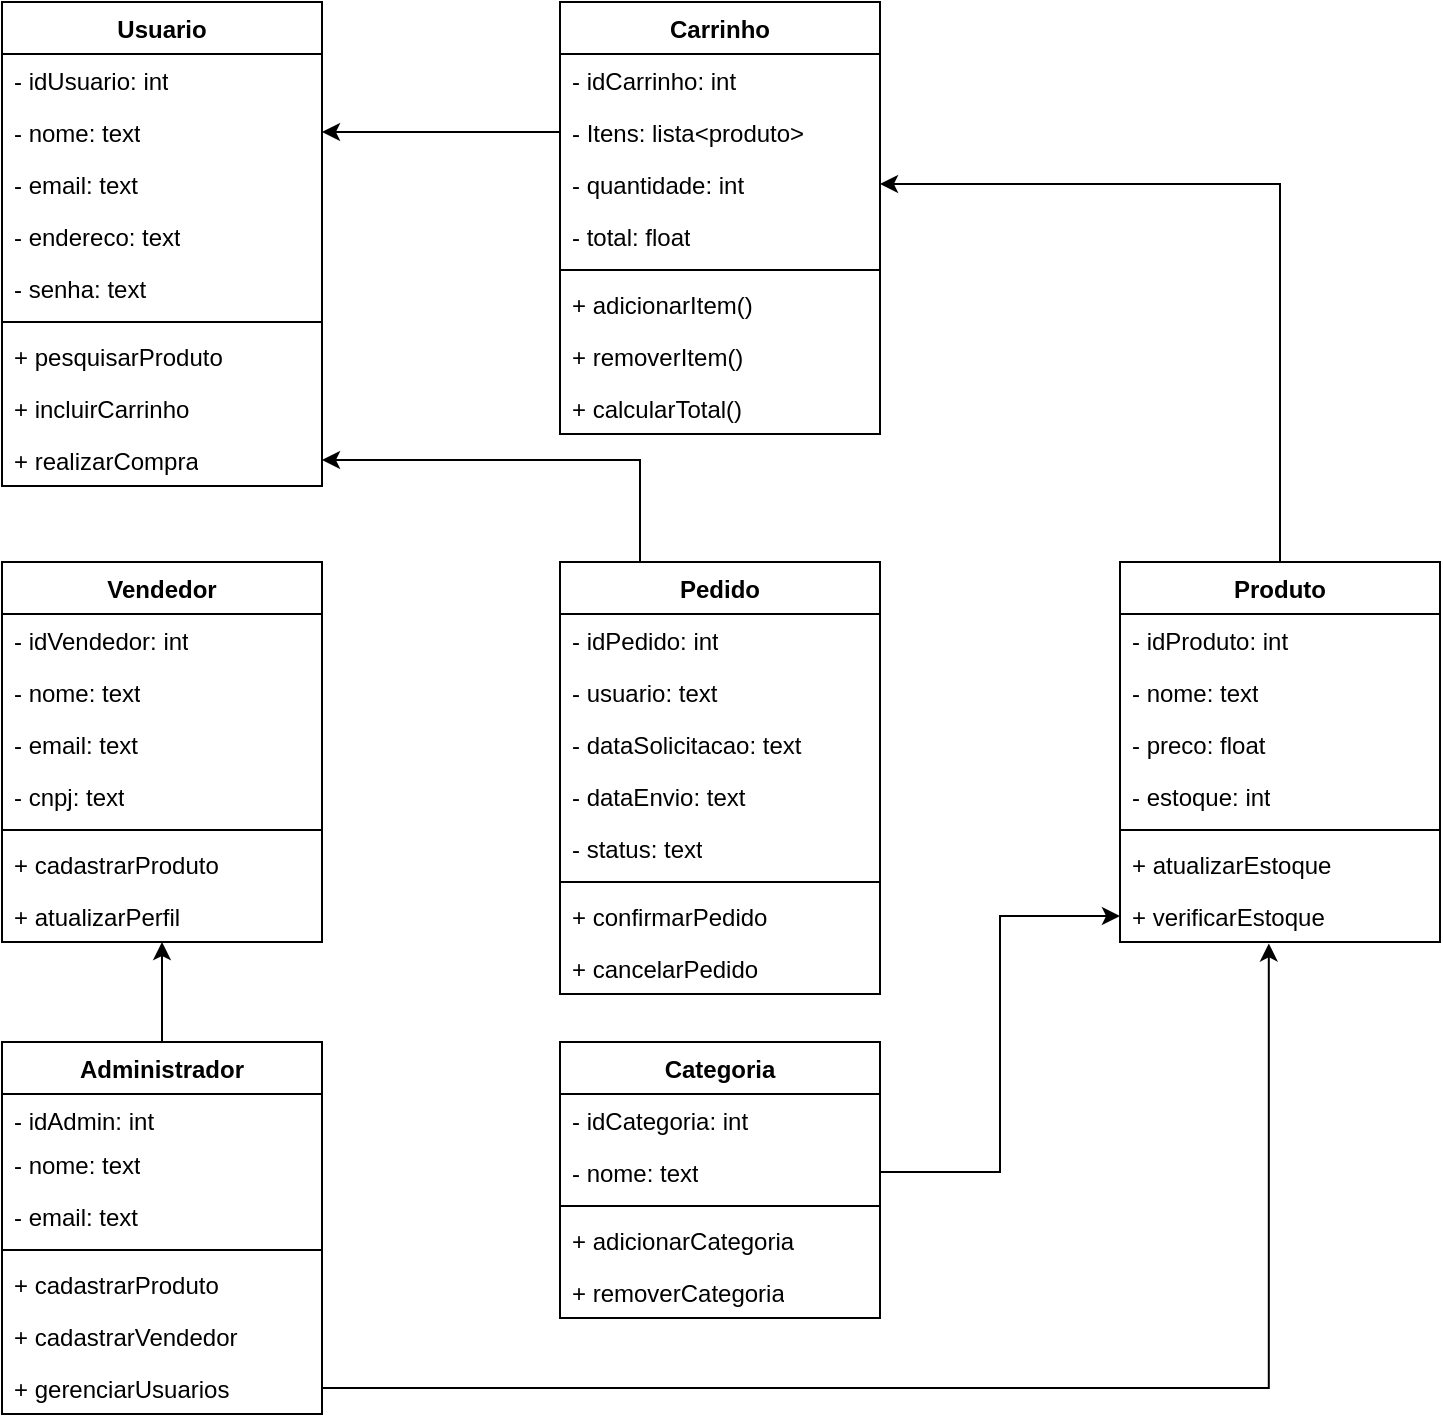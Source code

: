 <mxfile version="26.1.1">
  <diagram id="C5RBs43oDa-KdzZeNtuy" name="Page-1">
    <mxGraphModel dx="1767" dy="654" grid="1" gridSize="10" guides="1" tooltips="1" connect="1" arrows="1" fold="1" page="1" pageScale="1" pageWidth="827" pageHeight="1169" math="0" shadow="0">
      <root>
        <mxCell id="WIyWlLk6GJQsqaUBKTNV-0" />
        <mxCell id="WIyWlLk6GJQsqaUBKTNV-1" parent="WIyWlLk6GJQsqaUBKTNV-0" />
        <mxCell id="o7JjAJMj_yEcqjgKDyZj-0" value="Usuario" style="swimlane;fontStyle=1;align=center;verticalAlign=top;childLayout=stackLayout;horizontal=1;startSize=26;horizontalStack=0;resizeParent=1;resizeParentMax=0;resizeLast=0;collapsible=1;marginBottom=0;whiteSpace=wrap;html=1;" vertex="1" parent="WIyWlLk6GJQsqaUBKTNV-1">
          <mxGeometry x="40" y="40" width="160" height="242" as="geometry" />
        </mxCell>
        <mxCell id="o7JjAJMj_yEcqjgKDyZj-6" value="- idUsuario: int" style="text;strokeColor=none;fillColor=none;align=left;verticalAlign=top;spacingLeft=4;spacingRight=4;overflow=hidden;rotatable=0;points=[[0,0.5],[1,0.5]];portConstraint=eastwest;whiteSpace=wrap;html=1;" vertex="1" parent="o7JjAJMj_yEcqjgKDyZj-0">
          <mxGeometry y="26" width="160" height="26" as="geometry" />
        </mxCell>
        <mxCell id="o7JjAJMj_yEcqjgKDyZj-5" value="- nome: text" style="text;strokeColor=none;fillColor=none;align=left;verticalAlign=top;spacingLeft=4;spacingRight=4;overflow=hidden;rotatable=0;points=[[0,0.5],[1,0.5]];portConstraint=eastwest;whiteSpace=wrap;html=1;" vertex="1" parent="o7JjAJMj_yEcqjgKDyZj-0">
          <mxGeometry y="52" width="160" height="26" as="geometry" />
        </mxCell>
        <mxCell id="o7JjAJMj_yEcqjgKDyZj-80" value="- email: text" style="text;strokeColor=none;fillColor=none;align=left;verticalAlign=top;spacingLeft=4;spacingRight=4;overflow=hidden;rotatable=0;points=[[0,0.5],[1,0.5]];portConstraint=eastwest;whiteSpace=wrap;html=1;" vertex="1" parent="o7JjAJMj_yEcqjgKDyZj-0">
          <mxGeometry y="78" width="160" height="26" as="geometry" />
        </mxCell>
        <mxCell id="o7JjAJMj_yEcqjgKDyZj-4" value="- endereco: text" style="text;strokeColor=none;fillColor=none;align=left;verticalAlign=top;spacingLeft=4;spacingRight=4;overflow=hidden;rotatable=0;points=[[0,0.5],[1,0.5]];portConstraint=eastwest;whiteSpace=wrap;html=1;" vertex="1" parent="o7JjAJMj_yEcqjgKDyZj-0">
          <mxGeometry y="104" width="160" height="26" as="geometry" />
        </mxCell>
        <mxCell id="o7JjAJMj_yEcqjgKDyZj-1" value="- senha: text" style="text;strokeColor=none;fillColor=none;align=left;verticalAlign=top;spacingLeft=4;spacingRight=4;overflow=hidden;rotatable=0;points=[[0,0.5],[1,0.5]];portConstraint=eastwest;whiteSpace=wrap;html=1;" vertex="1" parent="o7JjAJMj_yEcqjgKDyZj-0">
          <mxGeometry y="130" width="160" height="26" as="geometry" />
        </mxCell>
        <mxCell id="o7JjAJMj_yEcqjgKDyZj-2" value="" style="line;strokeWidth=1;fillColor=none;align=left;verticalAlign=middle;spacingTop=-1;spacingLeft=3;spacingRight=3;rotatable=0;labelPosition=right;points=[];portConstraint=eastwest;strokeColor=inherit;" vertex="1" parent="o7JjAJMj_yEcqjgKDyZj-0">
          <mxGeometry y="156" width="160" height="8" as="geometry" />
        </mxCell>
        <mxCell id="o7JjAJMj_yEcqjgKDyZj-8" value="+ pesquisarProduto" style="text;strokeColor=none;fillColor=none;align=left;verticalAlign=top;spacingLeft=4;spacingRight=4;overflow=hidden;rotatable=0;points=[[0,0.5],[1,0.5]];portConstraint=eastwest;whiteSpace=wrap;html=1;" vertex="1" parent="o7JjAJMj_yEcqjgKDyZj-0">
          <mxGeometry y="164" width="160" height="26" as="geometry" />
        </mxCell>
        <mxCell id="o7JjAJMj_yEcqjgKDyZj-7" value="+ incluirCarrinho" style="text;strokeColor=none;fillColor=none;align=left;verticalAlign=top;spacingLeft=4;spacingRight=4;overflow=hidden;rotatable=0;points=[[0,0.5],[1,0.5]];portConstraint=eastwest;whiteSpace=wrap;html=1;" vertex="1" parent="o7JjAJMj_yEcqjgKDyZj-0">
          <mxGeometry y="190" width="160" height="26" as="geometry" />
        </mxCell>
        <mxCell id="o7JjAJMj_yEcqjgKDyZj-3" value="+ realizarCompra" style="text;strokeColor=none;fillColor=none;align=left;verticalAlign=top;spacingLeft=4;spacingRight=4;overflow=hidden;rotatable=0;points=[[0,0.5],[1,0.5]];portConstraint=eastwest;whiteSpace=wrap;html=1;" vertex="1" parent="o7JjAJMj_yEcqjgKDyZj-0">
          <mxGeometry y="216" width="160" height="26" as="geometry" />
        </mxCell>
        <mxCell id="o7JjAJMj_yEcqjgKDyZj-9" value="Carrinho" style="swimlane;fontStyle=1;align=center;verticalAlign=top;childLayout=stackLayout;horizontal=1;startSize=26;horizontalStack=0;resizeParent=1;resizeParentMax=0;resizeLast=0;collapsible=1;marginBottom=0;whiteSpace=wrap;html=1;" vertex="1" parent="WIyWlLk6GJQsqaUBKTNV-1">
          <mxGeometry x="319" y="40" width="160" height="216" as="geometry" />
        </mxCell>
        <mxCell id="o7JjAJMj_yEcqjgKDyZj-10" value="- idCarrinho: int" style="text;strokeColor=none;fillColor=none;align=left;verticalAlign=top;spacingLeft=4;spacingRight=4;overflow=hidden;rotatable=0;points=[[0,0.5],[1,0.5]];portConstraint=eastwest;whiteSpace=wrap;html=1;" vertex="1" parent="o7JjAJMj_yEcqjgKDyZj-9">
          <mxGeometry y="26" width="160" height="26" as="geometry" />
        </mxCell>
        <mxCell id="o7JjAJMj_yEcqjgKDyZj-11" value="- Itens: lista&amp;lt;produto&amp;gt;" style="text;strokeColor=none;fillColor=none;align=left;verticalAlign=top;spacingLeft=4;spacingRight=4;overflow=hidden;rotatable=0;points=[[0,0.5],[1,0.5]];portConstraint=eastwest;whiteSpace=wrap;html=1;" vertex="1" parent="o7JjAJMj_yEcqjgKDyZj-9">
          <mxGeometry y="52" width="160" height="26" as="geometry" />
        </mxCell>
        <mxCell id="o7JjAJMj_yEcqjgKDyZj-82" value="- quantidade: int" style="text;strokeColor=none;fillColor=none;align=left;verticalAlign=top;spacingLeft=4;spacingRight=4;overflow=hidden;rotatable=0;points=[[0,0.5],[1,0.5]];portConstraint=eastwest;whiteSpace=wrap;html=1;" vertex="1" parent="o7JjAJMj_yEcqjgKDyZj-9">
          <mxGeometry y="78" width="160" height="26" as="geometry" />
        </mxCell>
        <mxCell id="o7JjAJMj_yEcqjgKDyZj-12" value="- total: float" style="text;strokeColor=none;fillColor=none;align=left;verticalAlign=top;spacingLeft=4;spacingRight=4;overflow=hidden;rotatable=0;points=[[0,0.5],[1,0.5]];portConstraint=eastwest;whiteSpace=wrap;html=1;" vertex="1" parent="o7JjAJMj_yEcqjgKDyZj-9">
          <mxGeometry y="104" width="160" height="26" as="geometry" />
        </mxCell>
        <mxCell id="o7JjAJMj_yEcqjgKDyZj-14" value="" style="line;strokeWidth=1;fillColor=none;align=left;verticalAlign=middle;spacingTop=-1;spacingLeft=3;spacingRight=3;rotatable=0;labelPosition=right;points=[];portConstraint=eastwest;strokeColor=inherit;" vertex="1" parent="o7JjAJMj_yEcqjgKDyZj-9">
          <mxGeometry y="130" width="160" height="8" as="geometry" />
        </mxCell>
        <mxCell id="o7JjAJMj_yEcqjgKDyZj-15" value="+ adicionarItem()" style="text;strokeColor=none;fillColor=none;align=left;verticalAlign=top;spacingLeft=4;spacingRight=4;overflow=hidden;rotatable=0;points=[[0,0.5],[1,0.5]];portConstraint=eastwest;whiteSpace=wrap;html=1;" vertex="1" parent="o7JjAJMj_yEcqjgKDyZj-9">
          <mxGeometry y="138" width="160" height="26" as="geometry" />
        </mxCell>
        <mxCell id="o7JjAJMj_yEcqjgKDyZj-16" value="+ removerItem()" style="text;strokeColor=none;fillColor=none;align=left;verticalAlign=top;spacingLeft=4;spacingRight=4;overflow=hidden;rotatable=0;points=[[0,0.5],[1,0.5]];portConstraint=eastwest;whiteSpace=wrap;html=1;" vertex="1" parent="o7JjAJMj_yEcqjgKDyZj-9">
          <mxGeometry y="164" width="160" height="26" as="geometry" />
        </mxCell>
        <mxCell id="o7JjAJMj_yEcqjgKDyZj-17" value="+ calcularTotal()" style="text;strokeColor=none;fillColor=none;align=left;verticalAlign=top;spacingLeft=4;spacingRight=4;overflow=hidden;rotatable=0;points=[[0,0.5],[1,0.5]];portConstraint=eastwest;whiteSpace=wrap;html=1;" vertex="1" parent="o7JjAJMj_yEcqjgKDyZj-9">
          <mxGeometry y="190" width="160" height="26" as="geometry" />
        </mxCell>
        <mxCell id="o7JjAJMj_yEcqjgKDyZj-18" value="Produto" style="swimlane;fontStyle=1;align=center;verticalAlign=top;childLayout=stackLayout;horizontal=1;startSize=26;horizontalStack=0;resizeParent=1;resizeParentMax=0;resizeLast=0;collapsible=1;marginBottom=0;whiteSpace=wrap;html=1;" vertex="1" parent="WIyWlLk6GJQsqaUBKTNV-1">
          <mxGeometry x="599" y="320" width="160" height="190" as="geometry" />
        </mxCell>
        <mxCell id="o7JjAJMj_yEcqjgKDyZj-19" value="- idProduto: int" style="text;strokeColor=none;fillColor=none;align=left;verticalAlign=top;spacingLeft=4;spacingRight=4;overflow=hidden;rotatable=0;points=[[0,0.5],[1,0.5]];portConstraint=eastwest;whiteSpace=wrap;html=1;" vertex="1" parent="o7JjAJMj_yEcqjgKDyZj-18">
          <mxGeometry y="26" width="160" height="26" as="geometry" />
        </mxCell>
        <mxCell id="o7JjAJMj_yEcqjgKDyZj-20" value="- nome: text" style="text;strokeColor=none;fillColor=none;align=left;verticalAlign=top;spacingLeft=4;spacingRight=4;overflow=hidden;rotatable=0;points=[[0,0.5],[1,0.5]];portConstraint=eastwest;whiteSpace=wrap;html=1;" vertex="1" parent="o7JjAJMj_yEcqjgKDyZj-18">
          <mxGeometry y="52" width="160" height="26" as="geometry" />
        </mxCell>
        <mxCell id="o7JjAJMj_yEcqjgKDyZj-21" value="- preco: float" style="text;strokeColor=none;fillColor=none;align=left;verticalAlign=top;spacingLeft=4;spacingRight=4;overflow=hidden;rotatable=0;points=[[0,0.5],[1,0.5]];portConstraint=eastwest;whiteSpace=wrap;html=1;" vertex="1" parent="o7JjAJMj_yEcqjgKDyZj-18">
          <mxGeometry y="78" width="160" height="26" as="geometry" />
        </mxCell>
        <mxCell id="o7JjAJMj_yEcqjgKDyZj-22" value="- estoque: int" style="text;strokeColor=none;fillColor=none;align=left;verticalAlign=top;spacingLeft=4;spacingRight=4;overflow=hidden;rotatable=0;points=[[0,0.5],[1,0.5]];portConstraint=eastwest;whiteSpace=wrap;html=1;" vertex="1" parent="o7JjAJMj_yEcqjgKDyZj-18">
          <mxGeometry y="104" width="160" height="26" as="geometry" />
        </mxCell>
        <mxCell id="o7JjAJMj_yEcqjgKDyZj-23" value="" style="line;strokeWidth=1;fillColor=none;align=left;verticalAlign=middle;spacingTop=-1;spacingLeft=3;spacingRight=3;rotatable=0;labelPosition=right;points=[];portConstraint=eastwest;strokeColor=inherit;" vertex="1" parent="o7JjAJMj_yEcqjgKDyZj-18">
          <mxGeometry y="130" width="160" height="8" as="geometry" />
        </mxCell>
        <mxCell id="o7JjAJMj_yEcqjgKDyZj-24" value="+ atualizarEstoque" style="text;strokeColor=none;fillColor=none;align=left;verticalAlign=top;spacingLeft=4;spacingRight=4;overflow=hidden;rotatable=0;points=[[0,0.5],[1,0.5]];portConstraint=eastwest;whiteSpace=wrap;html=1;" vertex="1" parent="o7JjAJMj_yEcqjgKDyZj-18">
          <mxGeometry y="138" width="160" height="26" as="geometry" />
        </mxCell>
        <mxCell id="o7JjAJMj_yEcqjgKDyZj-25" value="+ verificarEstoque" style="text;strokeColor=none;fillColor=none;align=left;verticalAlign=top;spacingLeft=4;spacingRight=4;overflow=hidden;rotatable=0;points=[[0,0.5],[1,0.5]];portConstraint=eastwest;whiteSpace=wrap;html=1;" vertex="1" parent="o7JjAJMj_yEcqjgKDyZj-18">
          <mxGeometry y="164" width="160" height="26" as="geometry" />
        </mxCell>
        <mxCell id="o7JjAJMj_yEcqjgKDyZj-27" value="Vendedor" style="swimlane;fontStyle=1;align=center;verticalAlign=top;childLayout=stackLayout;horizontal=1;startSize=26;horizontalStack=0;resizeParent=1;resizeParentMax=0;resizeLast=0;collapsible=1;marginBottom=0;whiteSpace=wrap;html=1;" vertex="1" parent="WIyWlLk6GJQsqaUBKTNV-1">
          <mxGeometry x="40" y="320" width="160" height="190" as="geometry" />
        </mxCell>
        <mxCell id="o7JjAJMj_yEcqjgKDyZj-28" value="- idVendedor: int" style="text;strokeColor=none;fillColor=none;align=left;verticalAlign=top;spacingLeft=4;spacingRight=4;overflow=hidden;rotatable=0;points=[[0,0.5],[1,0.5]];portConstraint=eastwest;whiteSpace=wrap;html=1;" vertex="1" parent="o7JjAJMj_yEcqjgKDyZj-27">
          <mxGeometry y="26" width="160" height="26" as="geometry" />
        </mxCell>
        <mxCell id="o7JjAJMj_yEcqjgKDyZj-29" value="- nome: text" style="text;strokeColor=none;fillColor=none;align=left;verticalAlign=top;spacingLeft=4;spacingRight=4;overflow=hidden;rotatable=0;points=[[0,0.5],[1,0.5]];portConstraint=eastwest;whiteSpace=wrap;html=1;" vertex="1" parent="o7JjAJMj_yEcqjgKDyZj-27">
          <mxGeometry y="52" width="160" height="26" as="geometry" />
        </mxCell>
        <mxCell id="o7JjAJMj_yEcqjgKDyZj-30" value="- email: text" style="text;strokeColor=none;fillColor=none;align=left;verticalAlign=top;spacingLeft=4;spacingRight=4;overflow=hidden;rotatable=0;points=[[0,0.5],[1,0.5]];portConstraint=eastwest;whiteSpace=wrap;html=1;" vertex="1" parent="o7JjAJMj_yEcqjgKDyZj-27">
          <mxGeometry y="78" width="160" height="26" as="geometry" />
        </mxCell>
        <mxCell id="o7JjAJMj_yEcqjgKDyZj-31" value="- cnpj: text" style="text;strokeColor=none;fillColor=none;align=left;verticalAlign=top;spacingLeft=4;spacingRight=4;overflow=hidden;rotatable=0;points=[[0,0.5],[1,0.5]];portConstraint=eastwest;whiteSpace=wrap;html=1;" vertex="1" parent="o7JjAJMj_yEcqjgKDyZj-27">
          <mxGeometry y="104" width="160" height="26" as="geometry" />
        </mxCell>
        <mxCell id="o7JjAJMj_yEcqjgKDyZj-32" value="" style="line;strokeWidth=1;fillColor=none;align=left;verticalAlign=middle;spacingTop=-1;spacingLeft=3;spacingRight=3;rotatable=0;labelPosition=right;points=[];portConstraint=eastwest;strokeColor=inherit;" vertex="1" parent="o7JjAJMj_yEcqjgKDyZj-27">
          <mxGeometry y="130" width="160" height="8" as="geometry" />
        </mxCell>
        <mxCell id="o7JjAJMj_yEcqjgKDyZj-33" value="+ cadastrarProduto" style="text;strokeColor=none;fillColor=none;align=left;verticalAlign=top;spacingLeft=4;spacingRight=4;overflow=hidden;rotatable=0;points=[[0,0.5],[1,0.5]];portConstraint=eastwest;whiteSpace=wrap;html=1;" vertex="1" parent="o7JjAJMj_yEcqjgKDyZj-27">
          <mxGeometry y="138" width="160" height="26" as="geometry" />
        </mxCell>
        <mxCell id="o7JjAJMj_yEcqjgKDyZj-34" value="+ atualizarPerfil" style="text;strokeColor=none;fillColor=none;align=left;verticalAlign=top;spacingLeft=4;spacingRight=4;overflow=hidden;rotatable=0;points=[[0,0.5],[1,0.5]];portConstraint=eastwest;whiteSpace=wrap;html=1;" vertex="1" parent="o7JjAJMj_yEcqjgKDyZj-27">
          <mxGeometry y="164" width="160" height="26" as="geometry" />
        </mxCell>
        <mxCell id="o7JjAJMj_yEcqjgKDyZj-73" style="edgeStyle=orthogonalEdgeStyle;rounded=0;orthogonalLoop=1;jettySize=auto;html=1;exitX=0.25;exitY=0;exitDx=0;exitDy=0;entryX=1;entryY=0.5;entryDx=0;entryDy=0;" edge="1" parent="WIyWlLk6GJQsqaUBKTNV-1" source="o7JjAJMj_yEcqjgKDyZj-44" target="o7JjAJMj_yEcqjgKDyZj-3">
          <mxGeometry relative="1" as="geometry" />
        </mxCell>
        <mxCell id="o7JjAJMj_yEcqjgKDyZj-44" value="Pedido" style="swimlane;fontStyle=1;align=center;verticalAlign=top;childLayout=stackLayout;horizontal=1;startSize=26;horizontalStack=0;resizeParent=1;resizeParentMax=0;resizeLast=0;collapsible=1;marginBottom=0;whiteSpace=wrap;html=1;" vertex="1" parent="WIyWlLk6GJQsqaUBKTNV-1">
          <mxGeometry x="319" y="320" width="160" height="216" as="geometry" />
        </mxCell>
        <mxCell id="o7JjAJMj_yEcqjgKDyZj-45" value="- idPedido: int" style="text;strokeColor=none;fillColor=none;align=left;verticalAlign=top;spacingLeft=4;spacingRight=4;overflow=hidden;rotatable=0;points=[[0,0.5],[1,0.5]];portConstraint=eastwest;whiteSpace=wrap;html=1;" vertex="1" parent="o7JjAJMj_yEcqjgKDyZj-44">
          <mxGeometry y="26" width="160" height="26" as="geometry" />
        </mxCell>
        <mxCell id="o7JjAJMj_yEcqjgKDyZj-46" value="- usuario: text" style="text;strokeColor=none;fillColor=none;align=left;verticalAlign=top;spacingLeft=4;spacingRight=4;overflow=hidden;rotatable=0;points=[[0,0.5],[1,0.5]];portConstraint=eastwest;whiteSpace=wrap;html=1;" vertex="1" parent="o7JjAJMj_yEcqjgKDyZj-44">
          <mxGeometry y="52" width="160" height="26" as="geometry" />
        </mxCell>
        <mxCell id="o7JjAJMj_yEcqjgKDyZj-47" value="- dataSolicitacao: text" style="text;strokeColor=none;fillColor=none;align=left;verticalAlign=top;spacingLeft=4;spacingRight=4;overflow=hidden;rotatable=0;points=[[0,0.5],[1,0.5]];portConstraint=eastwest;whiteSpace=wrap;html=1;" vertex="1" parent="o7JjAJMj_yEcqjgKDyZj-44">
          <mxGeometry y="78" width="160" height="26" as="geometry" />
        </mxCell>
        <mxCell id="o7JjAJMj_yEcqjgKDyZj-86" value="- dataEnvio: text" style="text;strokeColor=none;fillColor=none;align=left;verticalAlign=top;spacingLeft=4;spacingRight=4;overflow=hidden;rotatable=0;points=[[0,0.5],[1,0.5]];portConstraint=eastwest;whiteSpace=wrap;html=1;" vertex="1" parent="o7JjAJMj_yEcqjgKDyZj-44">
          <mxGeometry y="104" width="160" height="26" as="geometry" />
        </mxCell>
        <mxCell id="o7JjAJMj_yEcqjgKDyZj-48" value="- status: text" style="text;strokeColor=none;fillColor=none;align=left;verticalAlign=top;spacingLeft=4;spacingRight=4;overflow=hidden;rotatable=0;points=[[0,0.5],[1,0.5]];portConstraint=eastwest;whiteSpace=wrap;html=1;" vertex="1" parent="o7JjAJMj_yEcqjgKDyZj-44">
          <mxGeometry y="130" width="160" height="26" as="geometry" />
        </mxCell>
        <mxCell id="o7JjAJMj_yEcqjgKDyZj-49" value="" style="line;strokeWidth=1;fillColor=none;align=left;verticalAlign=middle;spacingTop=-1;spacingLeft=3;spacingRight=3;rotatable=0;labelPosition=right;points=[];portConstraint=eastwest;strokeColor=inherit;" vertex="1" parent="o7JjAJMj_yEcqjgKDyZj-44">
          <mxGeometry y="156" width="160" height="8" as="geometry" />
        </mxCell>
        <mxCell id="o7JjAJMj_yEcqjgKDyZj-50" value="+ confirmarPedido" style="text;strokeColor=none;fillColor=none;align=left;verticalAlign=top;spacingLeft=4;spacingRight=4;overflow=hidden;rotatable=0;points=[[0,0.5],[1,0.5]];portConstraint=eastwest;whiteSpace=wrap;html=1;" vertex="1" parent="o7JjAJMj_yEcqjgKDyZj-44">
          <mxGeometry y="164" width="160" height="26" as="geometry" />
        </mxCell>
        <mxCell id="o7JjAJMj_yEcqjgKDyZj-51" value="+ cancelarPedido" style="text;strokeColor=none;fillColor=none;align=left;verticalAlign=top;spacingLeft=4;spacingRight=4;overflow=hidden;rotatable=0;points=[[0,0.5],[1,0.5]];portConstraint=eastwest;whiteSpace=wrap;html=1;" vertex="1" parent="o7JjAJMj_yEcqjgKDyZj-44">
          <mxGeometry y="190" width="160" height="26" as="geometry" />
        </mxCell>
        <mxCell id="o7JjAJMj_yEcqjgKDyZj-75" style="edgeStyle=orthogonalEdgeStyle;rounded=0;orthogonalLoop=1;jettySize=auto;html=1;exitX=0.5;exitY=0;exitDx=0;exitDy=0;entryX=0.5;entryY=1;entryDx=0;entryDy=0;" edge="1" parent="WIyWlLk6GJQsqaUBKTNV-1" source="o7JjAJMj_yEcqjgKDyZj-52" target="o7JjAJMj_yEcqjgKDyZj-27">
          <mxGeometry relative="1" as="geometry" />
        </mxCell>
        <mxCell id="o7JjAJMj_yEcqjgKDyZj-52" value="Administrador" style="swimlane;fontStyle=1;align=center;verticalAlign=top;childLayout=stackLayout;horizontal=1;startSize=26;horizontalStack=0;resizeParent=1;resizeParentMax=0;resizeLast=0;collapsible=1;marginBottom=0;whiteSpace=wrap;html=1;" vertex="1" parent="WIyWlLk6GJQsqaUBKTNV-1">
          <mxGeometry x="40" y="560" width="160" height="186" as="geometry" />
        </mxCell>
        <mxCell id="o7JjAJMj_yEcqjgKDyZj-53" value="- idAdmin: int" style="text;strokeColor=none;fillColor=none;align=left;verticalAlign=top;spacingLeft=4;spacingRight=4;overflow=hidden;rotatable=0;points=[[0,0.5],[1,0.5]];portConstraint=eastwest;whiteSpace=wrap;html=1;" vertex="1" parent="o7JjAJMj_yEcqjgKDyZj-52">
          <mxGeometry y="26" width="160" height="22" as="geometry" />
        </mxCell>
        <mxCell id="o7JjAJMj_yEcqjgKDyZj-54" value="- nome: text" style="text;strokeColor=none;fillColor=none;align=left;verticalAlign=top;spacingLeft=4;spacingRight=4;overflow=hidden;rotatable=0;points=[[0,0.5],[1,0.5]];portConstraint=eastwest;whiteSpace=wrap;html=1;" vertex="1" parent="o7JjAJMj_yEcqjgKDyZj-52">
          <mxGeometry y="48" width="160" height="26" as="geometry" />
        </mxCell>
        <mxCell id="o7JjAJMj_yEcqjgKDyZj-55" value="- email: text" style="text;strokeColor=none;fillColor=none;align=left;verticalAlign=top;spacingLeft=4;spacingRight=4;overflow=hidden;rotatable=0;points=[[0,0.5],[1,0.5]];portConstraint=eastwest;whiteSpace=wrap;html=1;" vertex="1" parent="o7JjAJMj_yEcqjgKDyZj-52">
          <mxGeometry y="74" width="160" height="26" as="geometry" />
        </mxCell>
        <mxCell id="o7JjAJMj_yEcqjgKDyZj-57" value="" style="line;strokeWidth=1;fillColor=none;align=left;verticalAlign=middle;spacingTop=-1;spacingLeft=3;spacingRight=3;rotatable=0;labelPosition=right;points=[];portConstraint=eastwest;strokeColor=inherit;" vertex="1" parent="o7JjAJMj_yEcqjgKDyZj-52">
          <mxGeometry y="100" width="160" height="8" as="geometry" />
        </mxCell>
        <mxCell id="o7JjAJMj_yEcqjgKDyZj-58" value="+ cadastrarProduto" style="text;strokeColor=none;fillColor=none;align=left;verticalAlign=top;spacingLeft=4;spacingRight=4;overflow=hidden;rotatable=0;points=[[0,0.5],[1,0.5]];portConstraint=eastwest;whiteSpace=wrap;html=1;" vertex="1" parent="o7JjAJMj_yEcqjgKDyZj-52">
          <mxGeometry y="108" width="160" height="26" as="geometry" />
        </mxCell>
        <mxCell id="o7JjAJMj_yEcqjgKDyZj-60" value="+ cadastrarVendedor" style="text;strokeColor=none;fillColor=none;align=left;verticalAlign=top;spacingLeft=4;spacingRight=4;overflow=hidden;rotatable=0;points=[[0,0.5],[1,0.5]];portConstraint=eastwest;whiteSpace=wrap;html=1;" vertex="1" parent="o7JjAJMj_yEcqjgKDyZj-52">
          <mxGeometry y="134" width="160" height="26" as="geometry" />
        </mxCell>
        <mxCell id="o7JjAJMj_yEcqjgKDyZj-59" value="+ gerenciarUsuarios" style="text;strokeColor=none;fillColor=none;align=left;verticalAlign=top;spacingLeft=4;spacingRight=4;overflow=hidden;rotatable=0;points=[[0,0.5],[1,0.5]];portConstraint=eastwest;whiteSpace=wrap;html=1;" vertex="1" parent="o7JjAJMj_yEcqjgKDyZj-52">
          <mxGeometry y="160" width="160" height="26" as="geometry" />
        </mxCell>
        <mxCell id="o7JjAJMj_yEcqjgKDyZj-61" value="Categoria" style="swimlane;fontStyle=1;align=center;verticalAlign=top;childLayout=stackLayout;horizontal=1;startSize=26;horizontalStack=0;resizeParent=1;resizeParentMax=0;resizeLast=0;collapsible=1;marginBottom=0;whiteSpace=wrap;html=1;" vertex="1" parent="WIyWlLk6GJQsqaUBKTNV-1">
          <mxGeometry x="319" y="560" width="160" height="138" as="geometry" />
        </mxCell>
        <mxCell id="o7JjAJMj_yEcqjgKDyZj-62" value="- idCategoria: int" style="text;strokeColor=none;fillColor=none;align=left;verticalAlign=top;spacingLeft=4;spacingRight=4;overflow=hidden;rotatable=0;points=[[0,0.5],[1,0.5]];portConstraint=eastwest;whiteSpace=wrap;html=1;" vertex="1" parent="o7JjAJMj_yEcqjgKDyZj-61">
          <mxGeometry y="26" width="160" height="26" as="geometry" />
        </mxCell>
        <mxCell id="o7JjAJMj_yEcqjgKDyZj-63" value="- nome: text" style="text;strokeColor=none;fillColor=none;align=left;verticalAlign=top;spacingLeft=4;spacingRight=4;overflow=hidden;rotatable=0;points=[[0,0.5],[1,0.5]];portConstraint=eastwest;whiteSpace=wrap;html=1;" vertex="1" parent="o7JjAJMj_yEcqjgKDyZj-61">
          <mxGeometry y="52" width="160" height="26" as="geometry" />
        </mxCell>
        <mxCell id="o7JjAJMj_yEcqjgKDyZj-65" value="" style="line;strokeWidth=1;fillColor=none;align=left;verticalAlign=middle;spacingTop=-1;spacingLeft=3;spacingRight=3;rotatable=0;labelPosition=right;points=[];portConstraint=eastwest;strokeColor=inherit;" vertex="1" parent="o7JjAJMj_yEcqjgKDyZj-61">
          <mxGeometry y="78" width="160" height="8" as="geometry" />
        </mxCell>
        <mxCell id="o7JjAJMj_yEcqjgKDyZj-67" value="+ adicionarCategoria" style="text;strokeColor=none;fillColor=none;align=left;verticalAlign=top;spacingLeft=4;spacingRight=4;overflow=hidden;rotatable=0;points=[[0,0.5],[1,0.5]];portConstraint=eastwest;whiteSpace=wrap;html=1;" vertex="1" parent="o7JjAJMj_yEcqjgKDyZj-61">
          <mxGeometry y="86" width="160" height="26" as="geometry" />
        </mxCell>
        <mxCell id="o7JjAJMj_yEcqjgKDyZj-68" value="+ removerCategoria" style="text;strokeColor=none;fillColor=none;align=left;verticalAlign=top;spacingLeft=4;spacingRight=4;overflow=hidden;rotatable=0;points=[[0,0.5],[1,0.5]];portConstraint=eastwest;whiteSpace=wrap;html=1;" vertex="1" parent="o7JjAJMj_yEcqjgKDyZj-61">
          <mxGeometry y="112" width="160" height="26" as="geometry" />
        </mxCell>
        <mxCell id="o7JjAJMj_yEcqjgKDyZj-69" style="edgeStyle=orthogonalEdgeStyle;rounded=0;orthogonalLoop=1;jettySize=auto;html=1;exitX=0;exitY=0.5;exitDx=0;exitDy=0;entryX=1;entryY=0.5;entryDx=0;entryDy=0;" edge="1" parent="WIyWlLk6GJQsqaUBKTNV-1" source="o7JjAJMj_yEcqjgKDyZj-11" target="o7JjAJMj_yEcqjgKDyZj-5">
          <mxGeometry relative="1" as="geometry" />
        </mxCell>
        <mxCell id="o7JjAJMj_yEcqjgKDyZj-77" style="edgeStyle=orthogonalEdgeStyle;rounded=0;orthogonalLoop=1;jettySize=auto;html=1;exitX=1;exitY=0.5;exitDx=0;exitDy=0;entryX=0.465;entryY=1.027;entryDx=0;entryDy=0;entryPerimeter=0;" edge="1" parent="WIyWlLk6GJQsqaUBKTNV-1" source="o7JjAJMj_yEcqjgKDyZj-59" target="o7JjAJMj_yEcqjgKDyZj-25">
          <mxGeometry relative="1" as="geometry" />
        </mxCell>
        <mxCell id="o7JjAJMj_yEcqjgKDyZj-83" style="edgeStyle=orthogonalEdgeStyle;rounded=0;orthogonalLoop=1;jettySize=auto;html=1;exitX=0.5;exitY=0;exitDx=0;exitDy=0;entryX=1;entryY=0.5;entryDx=0;entryDy=0;" edge="1" parent="WIyWlLk6GJQsqaUBKTNV-1" source="o7JjAJMj_yEcqjgKDyZj-18" target="o7JjAJMj_yEcqjgKDyZj-82">
          <mxGeometry relative="1" as="geometry" />
        </mxCell>
        <mxCell id="o7JjAJMj_yEcqjgKDyZj-88" style="edgeStyle=orthogonalEdgeStyle;rounded=0;orthogonalLoop=1;jettySize=auto;html=1;exitX=1;exitY=0.5;exitDx=0;exitDy=0;entryX=0;entryY=0.5;entryDx=0;entryDy=0;" edge="1" parent="WIyWlLk6GJQsqaUBKTNV-1" source="o7JjAJMj_yEcqjgKDyZj-63" target="o7JjAJMj_yEcqjgKDyZj-25">
          <mxGeometry relative="1" as="geometry" />
        </mxCell>
      </root>
    </mxGraphModel>
  </diagram>
</mxfile>
